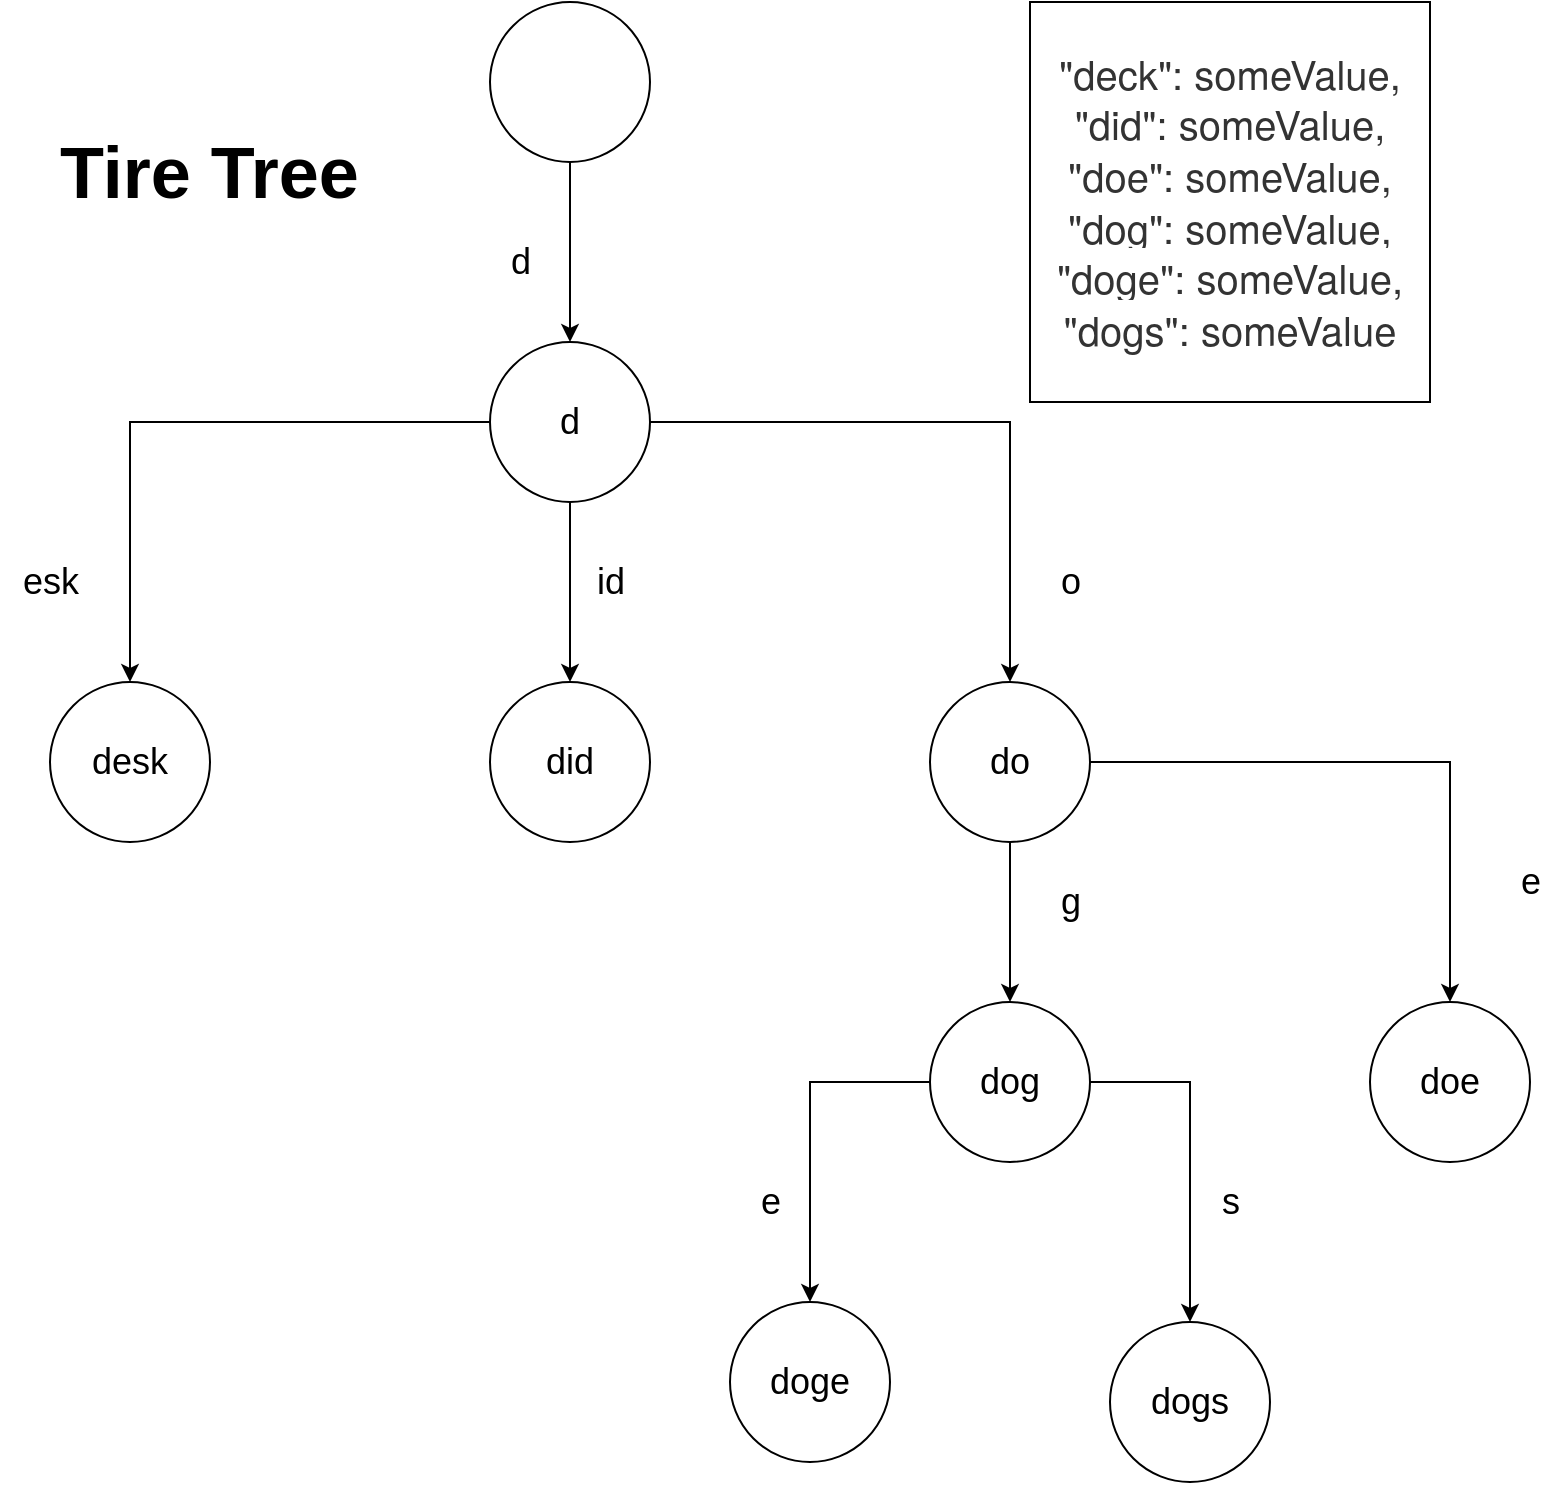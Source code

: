 <mxfile version="20.2.3" type="device"><diagram id="XOoEpoAL5LwcMd1eHyW1" name="第 1 页"><mxGraphModel dx="1209" dy="844" grid="1" gridSize="10" guides="1" tooltips="1" connect="1" arrows="1" fold="1" page="1" pageScale="1" pageWidth="827" pageHeight="1169" math="0" shadow="0"><root><mxCell id="0"/><mxCell id="1" parent="0"/><mxCell id="YeEz3qQd3uVXX0hIrYBW-5" value="" style="edgeStyle=orthogonalEdgeStyle;rounded=0;orthogonalLoop=1;jettySize=auto;html=1;" parent="1" source="YeEz3qQd3uVXX0hIrYBW-2" target="YeEz3qQd3uVXX0hIrYBW-4" edge="1"><mxGeometry relative="1" as="geometry"/></mxCell><mxCell id="YeEz3qQd3uVXX0hIrYBW-2" value="" style="ellipse;whiteSpace=wrap;html=1;aspect=fixed;" parent="1" vertex="1"><mxGeometry x="350" y="30" width="80" height="80" as="geometry"/></mxCell><mxCell id="YeEz3qQd3uVXX0hIrYBW-8" value="" style="edgeStyle=orthogonalEdgeStyle;rounded=0;orthogonalLoop=1;jettySize=auto;html=1;fontSize=18;" parent="1" source="YeEz3qQd3uVXX0hIrYBW-4" target="YeEz3qQd3uVXX0hIrYBW-7" edge="1"><mxGeometry relative="1" as="geometry"/></mxCell><mxCell id="YeEz3qQd3uVXX0hIrYBW-10" value="" style="edgeStyle=orthogonalEdgeStyle;rounded=0;orthogonalLoop=1;jettySize=auto;html=1;fontSize=18;" parent="1" source="YeEz3qQd3uVXX0hIrYBW-4" target="YeEz3qQd3uVXX0hIrYBW-9" edge="1"><mxGeometry relative="1" as="geometry"/></mxCell><mxCell id="YeEz3qQd3uVXX0hIrYBW-12" value="" style="edgeStyle=orthogonalEdgeStyle;rounded=0;orthogonalLoop=1;jettySize=auto;html=1;fontSize=18;" parent="1" source="YeEz3qQd3uVXX0hIrYBW-4" target="YeEz3qQd3uVXX0hIrYBW-11" edge="1"><mxGeometry relative="1" as="geometry"/></mxCell><mxCell id="YeEz3qQd3uVXX0hIrYBW-4" value="&lt;font style=&quot;font-size: 18px;&quot;&gt;d&lt;/font&gt;" style="ellipse;whiteSpace=wrap;html=1;aspect=fixed;" parent="1" vertex="1"><mxGeometry x="350" y="200" width="80" height="80" as="geometry"/></mxCell><mxCell id="YeEz3qQd3uVXX0hIrYBW-6" value="&lt;font style=&quot;font-size: 18px;&quot;&gt;d&lt;/font&gt;" style="text;html=1;align=center;verticalAlign=middle;resizable=0;points=[];autosize=1;strokeColor=none;fillColor=none;" parent="1" vertex="1"><mxGeometry x="350" y="140" width="30" height="40" as="geometry"/></mxCell><mxCell id="YeEz3qQd3uVXX0hIrYBW-7" value="&lt;span style=&quot;font-size: 18px;&quot;&gt;did&lt;/span&gt;" style="ellipse;whiteSpace=wrap;html=1;aspect=fixed;" parent="1" vertex="1"><mxGeometry x="350" y="370" width="80" height="80" as="geometry"/></mxCell><mxCell id="YeEz3qQd3uVXX0hIrYBW-9" value="&lt;font style=&quot;font-size: 18px;&quot;&gt;desk&lt;/font&gt;" style="ellipse;whiteSpace=wrap;html=1;aspect=fixed;" parent="1" vertex="1"><mxGeometry x="130" y="370" width="80" height="80" as="geometry"/></mxCell><mxCell id="YeEz3qQd3uVXX0hIrYBW-27" value="" style="edgeStyle=orthogonalEdgeStyle;rounded=0;orthogonalLoop=1;jettySize=auto;html=1;fontSize=18;" parent="1" source="YeEz3qQd3uVXX0hIrYBW-11" target="YeEz3qQd3uVXX0hIrYBW-26" edge="1"><mxGeometry relative="1" as="geometry"/></mxCell><mxCell id="YeEz3qQd3uVXX0hIrYBW-29" value="" style="edgeStyle=orthogonalEdgeStyle;rounded=0;orthogonalLoop=1;jettySize=auto;html=1;fontSize=18;" parent="1" source="YeEz3qQd3uVXX0hIrYBW-11" target="YeEz3qQd3uVXX0hIrYBW-28" edge="1"><mxGeometry relative="1" as="geometry"/></mxCell><mxCell id="YeEz3qQd3uVXX0hIrYBW-11" value="&lt;span style=&quot;font-size: 18px;&quot;&gt;do&lt;/span&gt;" style="ellipse;whiteSpace=wrap;html=1;aspect=fixed;" parent="1" vertex="1"><mxGeometry x="570" y="370" width="80" height="80" as="geometry"/></mxCell><mxCell id="YeEz3qQd3uVXX0hIrYBW-13" value="esk" style="text;html=1;align=center;verticalAlign=middle;resizable=0;points=[];autosize=1;strokeColor=none;fillColor=none;fontSize=18;" parent="1" vertex="1"><mxGeometry x="105" y="300" width="50" height="40" as="geometry"/></mxCell><mxCell id="YeEz3qQd3uVXX0hIrYBW-14" value="id" style="text;html=1;align=center;verticalAlign=middle;resizable=0;points=[];autosize=1;strokeColor=none;fillColor=none;fontSize=18;" parent="1" vertex="1"><mxGeometry x="390" y="300" width="40" height="40" as="geometry"/></mxCell><mxCell id="YeEz3qQd3uVXX0hIrYBW-15" value="o" style="text;html=1;align=center;verticalAlign=middle;resizable=0;points=[];autosize=1;strokeColor=none;fillColor=none;fontSize=18;" parent="1" vertex="1"><mxGeometry x="625" y="300" width="30" height="40" as="geometry"/></mxCell><mxCell id="YeEz3qQd3uVXX0hIrYBW-31" value="" style="edgeStyle=orthogonalEdgeStyle;rounded=0;orthogonalLoop=1;jettySize=auto;html=1;fontSize=18;" parent="1" source="YeEz3qQd3uVXX0hIrYBW-26" target="YeEz3qQd3uVXX0hIrYBW-30" edge="1"><mxGeometry relative="1" as="geometry"/></mxCell><mxCell id="YeEz3qQd3uVXX0hIrYBW-33" value="" style="edgeStyle=orthogonalEdgeStyle;rounded=0;orthogonalLoop=1;jettySize=auto;html=1;fontSize=18;" parent="1" source="YeEz3qQd3uVXX0hIrYBW-26" target="YeEz3qQd3uVXX0hIrYBW-32" edge="1"><mxGeometry relative="1" as="geometry"/></mxCell><mxCell id="YeEz3qQd3uVXX0hIrYBW-26" value="&lt;span style=&quot;font-size: 18px;&quot;&gt;dog&lt;/span&gt;" style="ellipse;whiteSpace=wrap;html=1;aspect=fixed;" parent="1" vertex="1"><mxGeometry x="570" y="530" width="80" height="80" as="geometry"/></mxCell><mxCell id="YeEz3qQd3uVXX0hIrYBW-28" value="&lt;span style=&quot;font-size: 18px;&quot;&gt;doe&lt;/span&gt;" style="ellipse;whiteSpace=wrap;html=1;aspect=fixed;" parent="1" vertex="1"><mxGeometry x="790" y="530" width="80" height="80" as="geometry"/></mxCell><mxCell id="YeEz3qQd3uVXX0hIrYBW-30" value="&lt;span style=&quot;font-size: 18px;&quot;&gt;dogs&lt;/span&gt;" style="ellipse;whiteSpace=wrap;html=1;aspect=fixed;" parent="1" vertex="1"><mxGeometry x="660" y="690" width="80" height="80" as="geometry"/></mxCell><mxCell id="YeEz3qQd3uVXX0hIrYBW-32" value="&lt;span style=&quot;font-size: 18px;&quot;&gt;doge&lt;/span&gt;" style="ellipse;whiteSpace=wrap;html=1;aspect=fixed;" parent="1" vertex="1"><mxGeometry x="470" y="680" width="80" height="80" as="geometry"/></mxCell><mxCell id="YeEz3qQd3uVXX0hIrYBW-34" value="e" style="text;html=1;align=center;verticalAlign=middle;resizable=0;points=[];autosize=1;strokeColor=none;fillColor=none;fontSize=18;" parent="1" vertex="1"><mxGeometry x="855" y="450" width="30" height="40" as="geometry"/></mxCell><mxCell id="YeEz3qQd3uVXX0hIrYBW-35" value="g" style="text;html=1;align=center;verticalAlign=middle;resizable=0;points=[];autosize=1;strokeColor=none;fillColor=none;fontSize=18;" parent="1" vertex="1"><mxGeometry x="625" y="460" width="30" height="40" as="geometry"/></mxCell><mxCell id="YeEz3qQd3uVXX0hIrYBW-36" value="e" style="text;html=1;align=center;verticalAlign=middle;resizable=0;points=[];autosize=1;strokeColor=none;fillColor=none;fontSize=18;" parent="1" vertex="1"><mxGeometry x="475" y="610" width="30" height="40" as="geometry"/></mxCell><mxCell id="YeEz3qQd3uVXX0hIrYBW-37" value="s" style="text;html=1;align=center;verticalAlign=middle;resizable=0;points=[];autosize=1;strokeColor=none;fillColor=none;fontSize=18;" parent="1" vertex="1"><mxGeometry x="705" y="610" width="30" height="40" as="geometry"/></mxCell><mxCell id="YeEz3qQd3uVXX0hIrYBW-38" value="&lt;span style=&quot;color: rgb(51, 51, 51); font-family: &amp;quot;pingfang SC&amp;quot;, &amp;quot;helvetica neue&amp;quot;, arial, &amp;quot;hiragino sans gb&amp;quot;, &amp;quot;microsoft yahei ui&amp;quot;, &amp;quot;microsoft yahei&amp;quot;, simsun, sans-serif; text-align: start; background-color: rgb(255, 255, 255); font-size: 20px;&quot;&gt;  &quot;deck&quot;: someValue,&lt;br&gt;  &quot;did&quot;: someValue,&lt;br&gt;  &quot;doe&quot;: someValue,&lt;br&gt;  &quot;dog&quot;: someValue,&lt;br&gt;  &quot;doge&quot;: someValue,&lt;br&gt;  &quot;dogs&quot;: someValue&lt;/span&gt;" style="whiteSpace=wrap;html=1;aspect=fixed;fontSize=18;" parent="1" vertex="1"><mxGeometry x="620" y="30" width="200" height="200" as="geometry"/></mxCell><mxCell id="YeEz3qQd3uVXX0hIrYBW-39" value="&lt;h1&gt;Tire Tree&lt;/h1&gt;" style="text;html=1;strokeColor=none;fillColor=none;spacing=5;spacingTop=-20;whiteSpace=wrap;overflow=hidden;rounded=0;fontSize=18;" parent="1" vertex="1"><mxGeometry x="130" y="80" width="165" height="70" as="geometry"/></mxCell></root></mxGraphModel></diagram></mxfile>